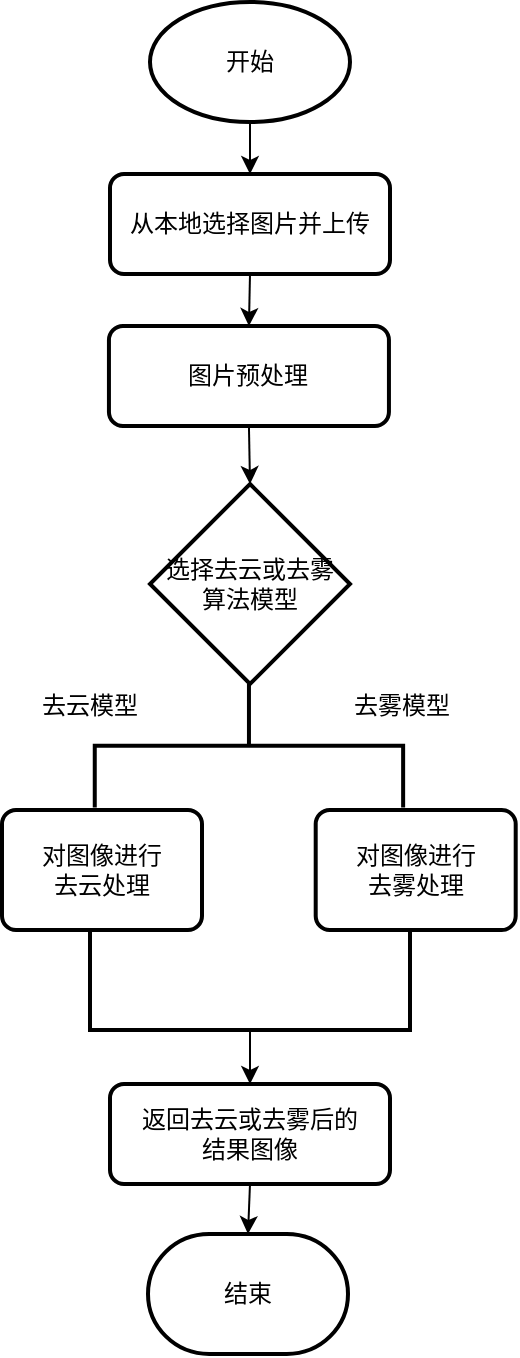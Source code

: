<mxfile version="15.4.1" type="github">
  <diagram id="iIivdMnJmohIFITj2dAG" name="第 1 页">
    <mxGraphModel dx="2430" dy="1548" grid="1" gridSize="10" guides="1" tooltips="1" connect="1" arrows="1" fold="1" page="1" pageScale="1" pageWidth="827" pageHeight="1169" math="0" shadow="0">
      <root>
        <mxCell id="0" />
        <mxCell id="1" parent="0" />
        <mxCell id="h2WGAbgKxKcxYjbuZjyC-4" style="edgeStyle=orthogonalEdgeStyle;rounded=0;orthogonalLoop=1;jettySize=auto;html=1;exitX=0.5;exitY=1;exitDx=0;exitDy=0;exitPerimeter=0;entryX=0.5;entryY=0;entryDx=0;entryDy=0;" edge="1" parent="1" source="h2WGAbgKxKcxYjbuZjyC-1" target="h2WGAbgKxKcxYjbuZjyC-2">
          <mxGeometry relative="1" as="geometry" />
        </mxCell>
        <mxCell id="h2WGAbgKxKcxYjbuZjyC-1" value="开始" style="strokeWidth=2;html=1;shape=mxgraph.flowchart.start_1;whiteSpace=wrap;" vertex="1" parent="1">
          <mxGeometry x="359" y="247" width="100" height="60" as="geometry" />
        </mxCell>
        <mxCell id="h2WGAbgKxKcxYjbuZjyC-21" style="edgeStyle=none;rounded=0;orthogonalLoop=1;jettySize=auto;html=1;exitX=0.5;exitY=1;exitDx=0;exitDy=0;entryX=0.5;entryY=0;entryDx=0;entryDy=0;" edge="1" parent="1" source="h2WGAbgKxKcxYjbuZjyC-2" target="h2WGAbgKxKcxYjbuZjyC-20">
          <mxGeometry relative="1" as="geometry" />
        </mxCell>
        <mxCell id="h2WGAbgKxKcxYjbuZjyC-2" value="从本地选择图片并上传" style="rounded=1;whiteSpace=wrap;html=1;absoluteArcSize=1;arcSize=14;strokeWidth=2;" vertex="1" parent="1">
          <mxGeometry x="339" y="333" width="140" height="50" as="geometry" />
        </mxCell>
        <mxCell id="h2WGAbgKxKcxYjbuZjyC-6" value="选择去云或去雾&lt;br&gt;算法模型" style="strokeWidth=2;html=1;shape=mxgraph.flowchart.decision;whiteSpace=wrap;" vertex="1" parent="1">
          <mxGeometry x="359" y="488" width="100" height="100" as="geometry" />
        </mxCell>
        <mxCell id="h2WGAbgKxKcxYjbuZjyC-7" value="" style="strokeWidth=2;html=1;shape=mxgraph.flowchart.annotation_2;align=left;labelPosition=right;pointerEvents=1;rotation=90;" vertex="1" parent="1">
          <mxGeometry x="377.55" y="541.73" width="61.85" height="154.19" as="geometry" />
        </mxCell>
        <mxCell id="h2WGAbgKxKcxYjbuZjyC-11" value="对图像进行&lt;br&gt;去云处理" style="rounded=1;whiteSpace=wrap;html=1;absoluteArcSize=1;arcSize=14;strokeWidth=2;" vertex="1" parent="1">
          <mxGeometry x="285" y="651" width="100" height="60" as="geometry" />
        </mxCell>
        <mxCell id="h2WGAbgKxKcxYjbuZjyC-13" value="对图像进行&lt;br&gt;去雾处理" style="rounded=1;whiteSpace=wrap;html=1;absoluteArcSize=1;arcSize=14;strokeWidth=2;" vertex="1" parent="1">
          <mxGeometry x="441.85" y="651" width="100" height="60" as="geometry" />
        </mxCell>
        <mxCell id="h2WGAbgKxKcxYjbuZjyC-15" value="去云模型" style="text;html=1;strokeColor=none;fillColor=none;align=center;verticalAlign=middle;whiteSpace=wrap;rounded=0;" vertex="1" parent="1">
          <mxGeometry x="299" y="584" width="60" height="30" as="geometry" />
        </mxCell>
        <mxCell id="h2WGAbgKxKcxYjbuZjyC-16" value="去雾模型" style="text;html=1;strokeColor=none;fillColor=none;align=center;verticalAlign=middle;whiteSpace=wrap;rounded=0;" vertex="1" parent="1">
          <mxGeometry x="455" y="584" width="60" height="30" as="geometry" />
        </mxCell>
        <mxCell id="h2WGAbgKxKcxYjbuZjyC-27" style="edgeStyle=none;rounded=0;orthogonalLoop=1;jettySize=auto;html=1;exitX=0;exitY=0.5;exitDx=0;exitDy=0;exitPerimeter=0;entryX=0.5;entryY=0;entryDx=0;entryDy=0;" edge="1" parent="1" source="h2WGAbgKxKcxYjbuZjyC-17" target="h2WGAbgKxKcxYjbuZjyC-19">
          <mxGeometry relative="1" as="geometry" />
        </mxCell>
        <mxCell id="h2WGAbgKxKcxYjbuZjyC-17" value="" style="strokeWidth=2;html=1;shape=mxgraph.flowchart.annotation_1;align=left;pointerEvents=1;rotation=-90;" vertex="1" parent="1">
          <mxGeometry x="384" y="656" width="50" height="160" as="geometry" />
        </mxCell>
        <mxCell id="h2WGAbgKxKcxYjbuZjyC-24" style="edgeStyle=none;rounded=0;orthogonalLoop=1;jettySize=auto;html=1;exitX=0.5;exitY=1;exitDx=0;exitDy=0;entryX=0.5;entryY=0;entryDx=0;entryDy=0;entryPerimeter=0;" edge="1" parent="1" source="h2WGAbgKxKcxYjbuZjyC-19" target="h2WGAbgKxKcxYjbuZjyC-23">
          <mxGeometry relative="1" as="geometry" />
        </mxCell>
        <mxCell id="h2WGAbgKxKcxYjbuZjyC-19" value="返回去云或去雾后的&lt;br&gt;结果图像" style="rounded=1;whiteSpace=wrap;html=1;absoluteArcSize=1;arcSize=14;strokeWidth=2;" vertex="1" parent="1">
          <mxGeometry x="339" y="788" width="140" height="50" as="geometry" />
        </mxCell>
        <mxCell id="h2WGAbgKxKcxYjbuZjyC-22" style="edgeStyle=none;rounded=0;orthogonalLoop=1;jettySize=auto;html=1;exitX=0.5;exitY=1;exitDx=0;exitDy=0;entryX=0.5;entryY=0;entryDx=0;entryDy=0;entryPerimeter=0;" edge="1" parent="1" source="h2WGAbgKxKcxYjbuZjyC-20" target="h2WGAbgKxKcxYjbuZjyC-6">
          <mxGeometry relative="1" as="geometry" />
        </mxCell>
        <mxCell id="h2WGAbgKxKcxYjbuZjyC-20" value="图片预处理" style="rounded=1;whiteSpace=wrap;html=1;absoluteArcSize=1;arcSize=14;strokeWidth=2;" vertex="1" parent="1">
          <mxGeometry x="338.47" y="409" width="140" height="50" as="geometry" />
        </mxCell>
        <mxCell id="h2WGAbgKxKcxYjbuZjyC-23" value="结束" style="strokeWidth=2;html=1;shape=mxgraph.flowchart.terminator;whiteSpace=wrap;" vertex="1" parent="1">
          <mxGeometry x="358" y="863" width="100" height="60" as="geometry" />
        </mxCell>
      </root>
    </mxGraphModel>
  </diagram>
</mxfile>
